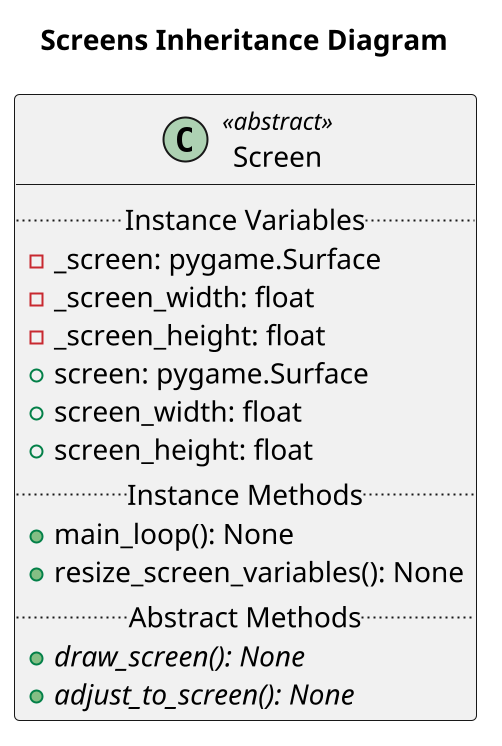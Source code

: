 @startuml
scale 2
title "Screens Inheritance Diagram"
    class Screen  <<abstract>>{
    ..Instance Variables..
    - _screen: pygame.Surface
    - _screen_width: float
    - _screen_height: float
    + screen: pygame.Surface
    + screen_width: float
    + screen_height: float
    ..Instance Methods..
    + main_loop(): None
    + resize_screen_variables(): None
    ..Abstract Methods..
    {abstract} + draw_screen(): None
    {abstract} + adjust_to_screen(): None
}
@enduml